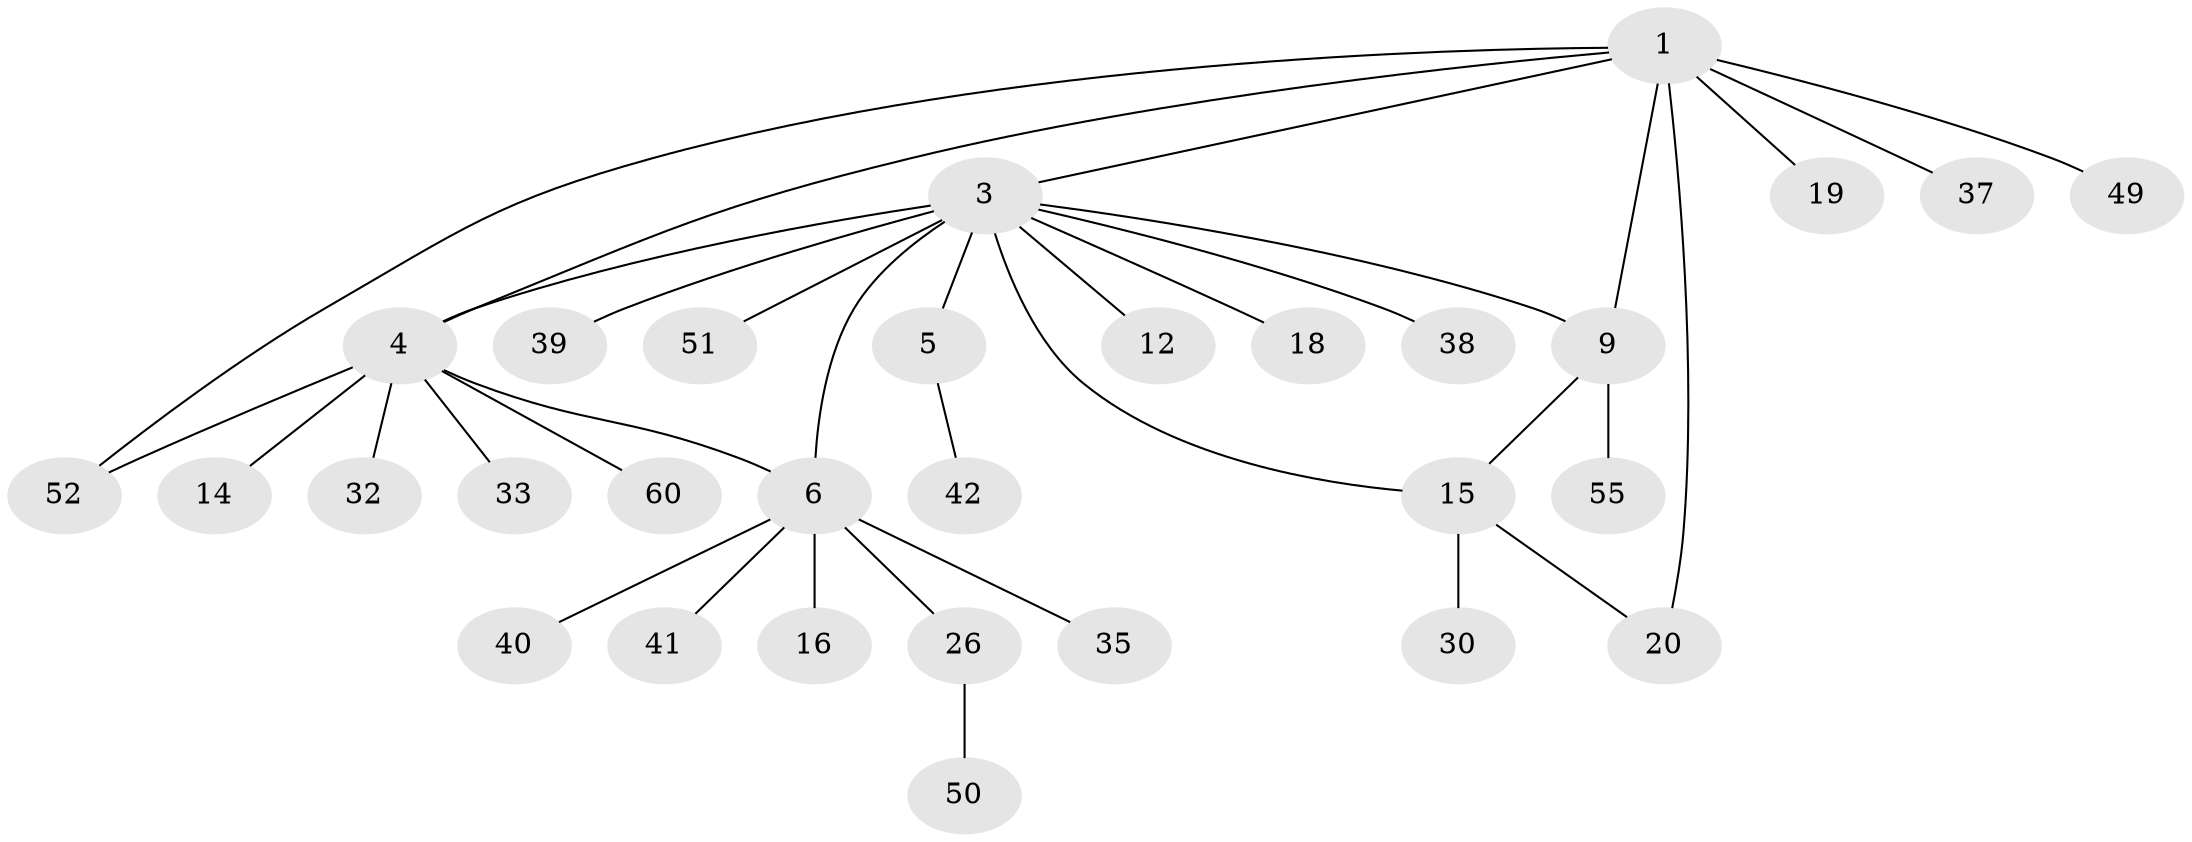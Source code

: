 // original degree distribution, {3: 0.04918032786885246, 9: 0.01639344262295082, 11: 0.01639344262295082, 6: 0.04918032786885246, 2: 0.22950819672131148, 5: 0.04918032786885246, 1: 0.5245901639344263, 4: 0.04918032786885246, 8: 0.01639344262295082}
// Generated by graph-tools (version 1.1) at 2025/14/03/09/25 04:14:37]
// undirected, 30 vertices, 35 edges
graph export_dot {
graph [start="1"]
  node [color=gray90,style=filled];
  1 [super="+2+45"];
  3 [super="+34+59+47+48+7"];
  4 [super="+8+53"];
  5;
  6 [super="+27+10+46"];
  9 [super="+25"];
  12;
  14;
  15 [super="+29+22"];
  16;
  18;
  19 [super="+28"];
  20 [super="+56"];
  26;
  30 [super="+31"];
  32;
  33;
  35;
  37;
  38 [super="+44"];
  39;
  40;
  41;
  42;
  49;
  50;
  51;
  52;
  55;
  60;
  1 -- 9;
  1 -- 3;
  1 -- 4;
  1 -- 37;
  1 -- 49;
  1 -- 19;
  1 -- 20;
  1 -- 52;
  3 -- 4 [weight=2];
  3 -- 5;
  3 -- 12;
  3 -- 15;
  3 -- 9;
  3 -- 18;
  3 -- 51;
  3 -- 38;
  3 -- 39;
  3 -- 6;
  4 -- 6;
  4 -- 33;
  4 -- 32;
  4 -- 52;
  4 -- 60;
  4 -- 14;
  5 -- 42;
  6 -- 16;
  6 -- 35;
  6 -- 40;
  6 -- 41;
  6 -- 26;
  9 -- 15;
  9 -- 55;
  15 -- 20;
  15 -- 30;
  26 -- 50;
}
